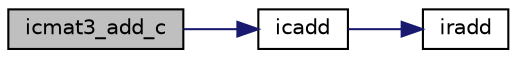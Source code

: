 digraph "icmat3_add_c"
{
  edge [fontname="Helvetica",fontsize="10",labelfontname="Helvetica",labelfontsize="10"];
  node [fontname="Helvetica",fontsize="10",shape=record];
  rankdir="LR";
  Node24 [label="icmat3_add_c",height=0.2,width=0.4,color="black", fillcolor="grey75", style="filled", fontcolor="black"];
  Node24 -> Node25 [color="midnightblue",fontsize="10",style="solid",fontname="Helvetica"];
  Node25 [label="icadd",height=0.2,width=0.4,color="black", fillcolor="white", style="filled",URL="$icmulti_8c.html#a1a18078d2a7c25e6225ceb5f2b6f561b",tooltip="足し算 [z0,z1]=[x0,x1]+[y0,y1] "];
  Node25 -> Node26 [color="midnightblue",fontsize="10",style="solid",fontname="Helvetica"];
  Node26 [label="iradd",height=0.2,width=0.4,color="black", fillcolor="white", style="filled",URL="$irmulti_8c.html#a2a3a18d72fa9e737ac67d95ccb3e8ca9",tooltip="足し算 [z0,z1]=[x0,x1]+[y0,y1] "];
}
